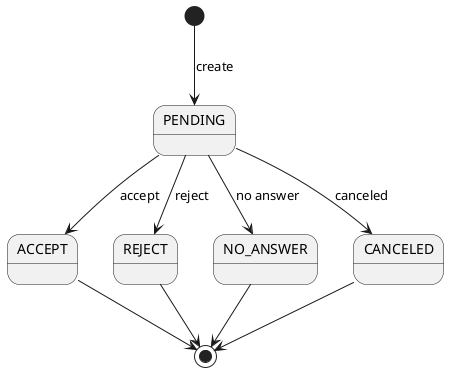 @startuml US4003_STATE

[*] --> PENDING : create

PENDING --> ACCEPT : accept
PENDING --> REJECT : reject
PENDING --> NO_ANSWER : no answer
PENDING --> CANCELED : canceled

ACCEPT --> [*]
REJECT --> [*]
NO_ANSWER --> [*]
CANCELED --> [*]

@enduml
